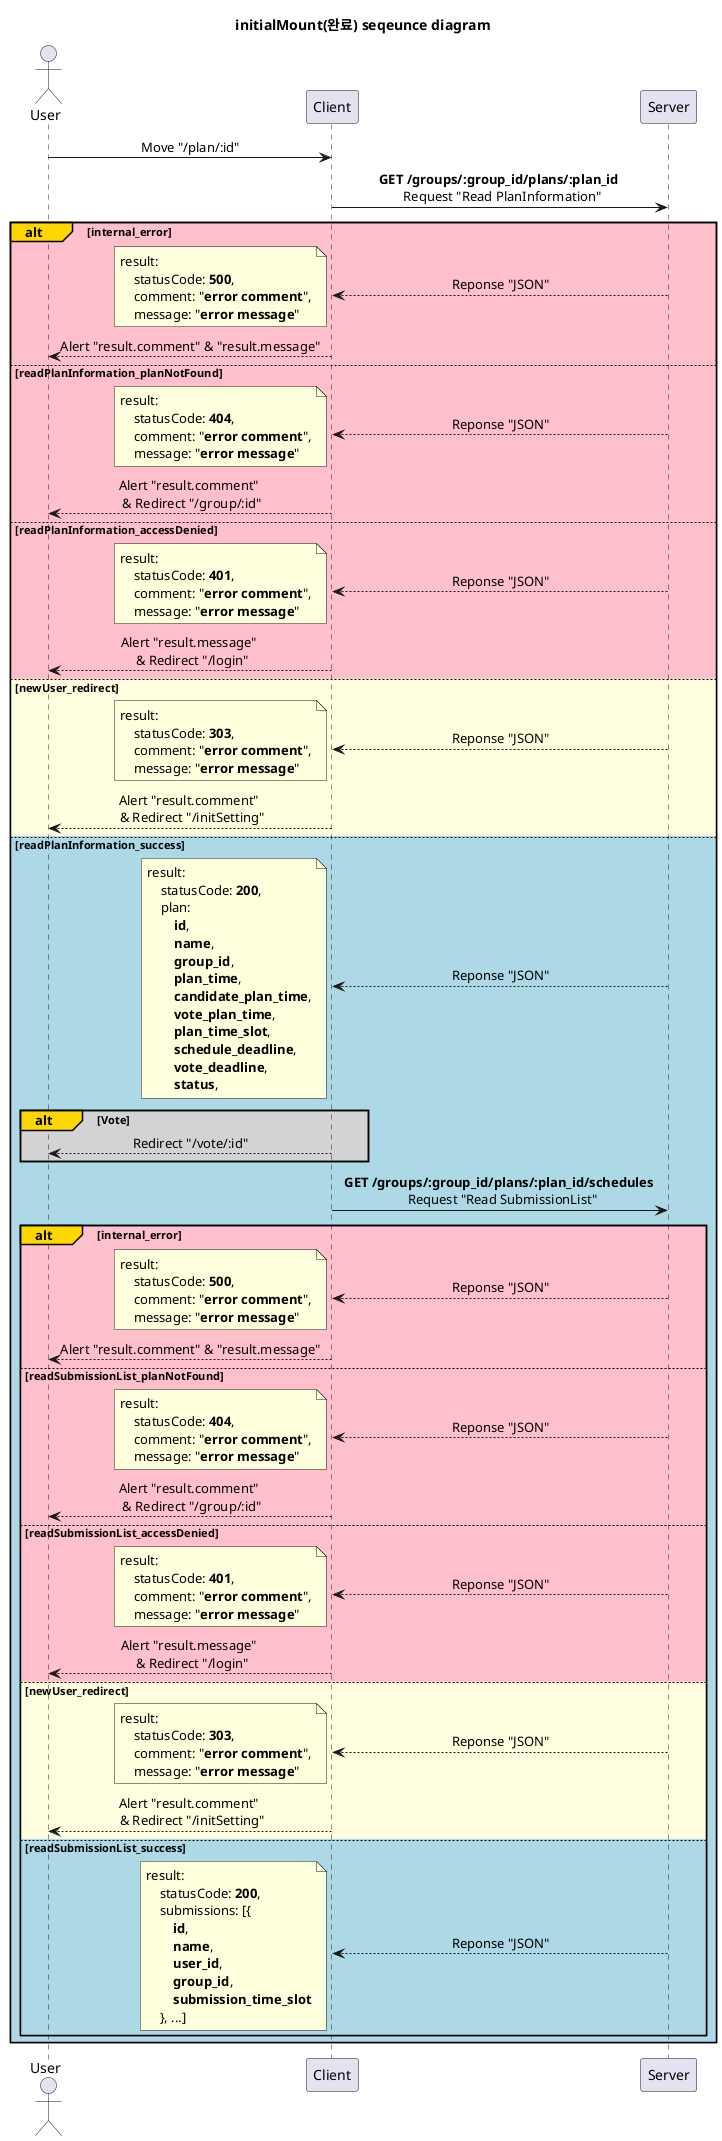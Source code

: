 @startuml initialMount(완료)
'http://localhost:3000/plan/:id

title initialMount(완료) seqeunce diagram

skinparam SequenceMessageAlignment center

participant Server order 30
participant Client order 20
actor User order 10

User -> Client: Move "/plan/:id"

Client -> Server: **GET /groups/:group_id/plans/:plan_id** \n Request "Read PlanInformation"

alt#Gold #Pink internal_error
    Client <-- Server: Reponse "JSON"
    note left
        result:
            statusCode: **500**,
            comment: "**error comment**",
            message: "**error message**"
    end note
    User <-- Client: Alert "result.comment" & "result.message"

else #Pink readPlanInformation_planNotFound
    Client <-- Server: Reponse "JSON"
    note left
        result:
            statusCode: **404**,
            comment: "**error comment**",
            message: "**error message**"
    end note
    User <-- Client: Alert "result.comment" \n & Redirect "/group/:id"

else #Pink readPlanInformation_accessDenied
    Client <-- Server: Reponse "JSON"
    note left
        result:
            statusCode: **401**,
            comment: "**error comment**",
            message: "**error message**"
    end note
    User <-- Client: Alert "result.message" \n & Redirect "/login"

else #LightYellow newUser_redirect
    Client <-- Server: Reponse "JSON"
    note left
        result:
            statusCode: **303**,
            comment: "**error comment**",
            message: "**error message**"
    end note
    User <-- Client: Alert "result.comment" \n & Redirect "/initSetting"

else #LightBlue readPlanInformation_success
    Client <-- Server: Reponse "JSON"
    note left
        result:
            statusCode: **200**,
            plan:
                **id**,
                **name**,
                **group_id**,
                **plan_time**,
                **candidate_plan_time**,
                **vote_plan_time**,
                **plan_time_slot**,
                **schedule_deadline**,
                **vote_deadline**,
                **status**,
    end note
    alt#Gold #LightGray Vote
        User <-- Client: Redirect "/vote/:id"

    end

    Client -> Server: **GET /groups/:group_id/plans/:plan_id/schedules** \n Request "Read SubmissionList"

    alt#Gold #Pink internal_error
        Client <-- Server: Reponse "JSON"
        note left
            result:
                statusCode: **500**,
                comment: "**error comment**",
                message: "**error message**"
        end note
        User <-- Client: Alert "result.comment" & "result.message"

    else #Pink readSubmissionList_planNotFound
        Client <-- Server: Reponse "JSON"
        note left
            result:
                statusCode: **404**,
                comment: "**error comment**",
                message: "**error message**"
        end note
        User <-- Client: Alert "result.comment" \n & Redirect "/group/:id"

    else #Pink readSubmissionList_accessDenied
        Client <-- Server: Reponse "JSON"
        note left
            result:
                statusCode: **401**,
                comment: "**error comment**",
                message: "**error message**"
        end note
        User <-- Client: Alert "result.message" \n & Redirect "/login"

    else #LightYellow newUser_redirect
        Client <-- Server: Reponse "JSON"
        note left
            result:
                statusCode: **303**,
                comment: "**error comment**",
                message: "**error message**"
        end note
        User <-- Client: Alert "result.comment" \n & Redirect "/initSetting"

    else #LightBlue readSubmissionList_success
        Client <-- Server: Reponse "JSON"
        note left
            result:
                statusCode: **200**,
                submissions: [{
                    **id**,
                    **name**,
                    **user_id**,
                    **group_id**,
                    **submission_time_slot**
                }, ...]
        end note

    end

end

@enduml